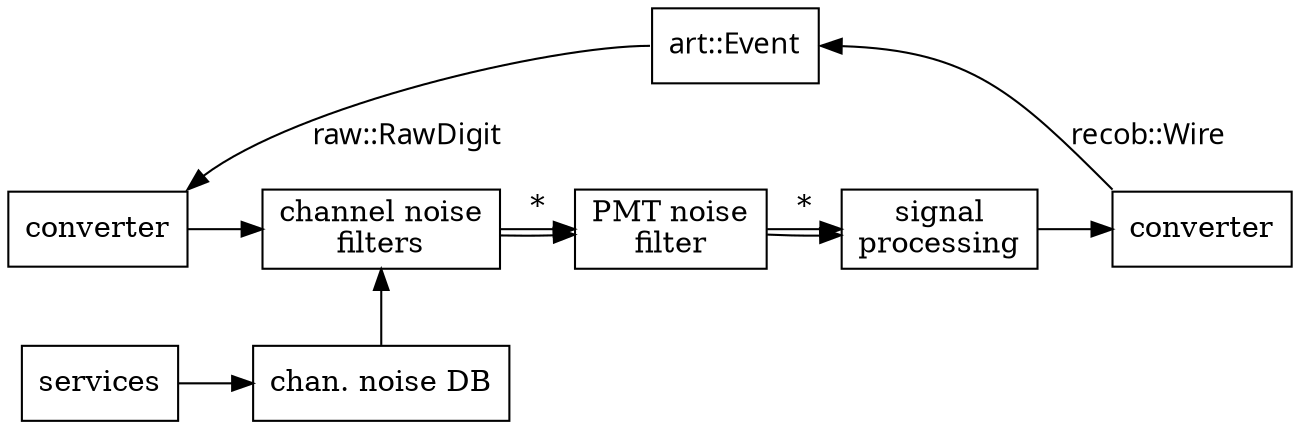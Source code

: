 digraph nfsp {

	node[shape=box];
	event[label="art::Event",fontname="fixed"];
	input[label="converter"];
	nfch[label="channel noise\nfilters"];
	nfpm[label="PMT noise\nfilter"];
	sp[label="signal\nprocessing"];
	output[label="converter"];

	{rank=same; input,nfch,nfpm,sp,output}

	svcs[label="services"];
	chndb[label="chan. noise DB"];

	{rank=same; svcs, chndb}

	event:w->input:ne[label="raw::RawDigit",fontname="fixed"];
	input->nfch->nfpm->sp->output;
	output:nw->event:e[label="recob::Wire",fontname="fixed"];
	nfch->nfpm[label="*"];
	nfpm->sp[label="*"];
	svcs->chndb;
	nfch->chndb[dir=back];
}